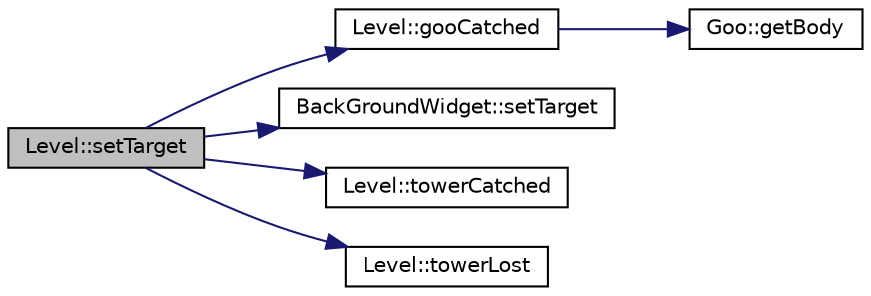 digraph G
{
  edge [fontname="Helvetica",fontsize="10",labelfontname="Helvetica",labelfontsize="10"];
  node [fontname="Helvetica",fontsize="10",shape=record];
  rankdir="LR";
  Node1 [label="Level::setTarget",height=0.2,width=0.4,color="black", fillcolor="grey75", style="filled" fontcolor="black"];
  Node1 -> Node2 [color="midnightblue",fontsize="10",style="solid",fontname="Helvetica"];
  Node2 [label="Level::gooCatched",height=0.2,width=0.4,color="black", fillcolor="white", style="filled",URL="$classLevel.html#a4bbaf5b65f2bbdea87fade07ba8fb3dc"];
  Node2 -> Node3 [color="midnightblue",fontsize="10",style="solid",fontname="Helvetica"];
  Node3 [label="Goo::getBody",height=0.2,width=0.4,color="black", fillcolor="white", style="filled",URL="$classGoo.html#a314afea0927fa89c5d2c50bf8893ed0c"];
  Node1 -> Node4 [color="midnightblue",fontsize="10",style="solid",fontname="Helvetica"];
  Node4 [label="BackGroundWidget::setTarget",height=0.2,width=0.4,color="black", fillcolor="white", style="filled",URL="$classBackGroundWidget.html#ab174e4b17e19341f66f28baf0afd3c8a"];
  Node1 -> Node5 [color="midnightblue",fontsize="10",style="solid",fontname="Helvetica"];
  Node5 [label="Level::towerCatched",height=0.2,width=0.4,color="black", fillcolor="white", style="filled",URL="$classLevel.html#a18bebe9e1084154c499a018128aeab86"];
  Node1 -> Node6 [color="midnightblue",fontsize="10",style="solid",fontname="Helvetica"];
  Node6 [label="Level::towerLost",height=0.2,width=0.4,color="black", fillcolor="white", style="filled",URL="$classLevel.html#ad16ebdadf3283001bd8bd1bf0ecc0d37"];
}
